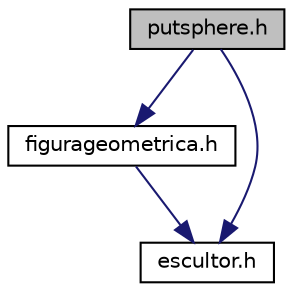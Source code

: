 digraph "putsphere.h"
{
 // LATEX_PDF_SIZE
  edge [fontname="Helvetica",fontsize="10",labelfontname="Helvetica",labelfontsize="10"];
  node [fontname="Helvetica",fontsize="10",shape=record];
  Node1 [label="putsphere.h",height=0.2,width=0.4,color="black", fillcolor="grey75", style="filled", fontcolor="black",tooltip=" "];
  Node1 -> Node2 [color="midnightblue",fontsize="10",style="solid",fontname="Helvetica"];
  Node2 [label="figurageometrica.h",height=0.2,width=0.4,color="black", fillcolor="white", style="filled",URL="$figurageometrica_8h.html",tooltip=" "];
  Node2 -> Node3 [color="midnightblue",fontsize="10",style="solid",fontname="Helvetica"];
  Node3 [label="escultor.h",height=0.2,width=0.4,color="black", fillcolor="white", style="filled",URL="$escultor_8h.html",tooltip=" "];
  Node1 -> Node3 [color="midnightblue",fontsize="10",style="solid",fontname="Helvetica"];
}

